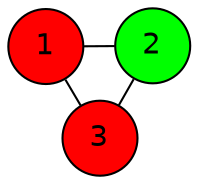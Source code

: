 graph G {
  layout=neato;
  overlap=false;
  splines=true;
  node [shape=circle, style=filled, fontname=Helvetica];
  1 [label="1", fillcolor="red", tooltip="v1 color 0"];
  2 [label="2", fillcolor="green", tooltip="v2 color 1"];
  3 [label="3", fillcolor="red", tooltip="v3 color 0"];
  1 -- 2;
  1 -- 3;
  2 -- 3;
}

